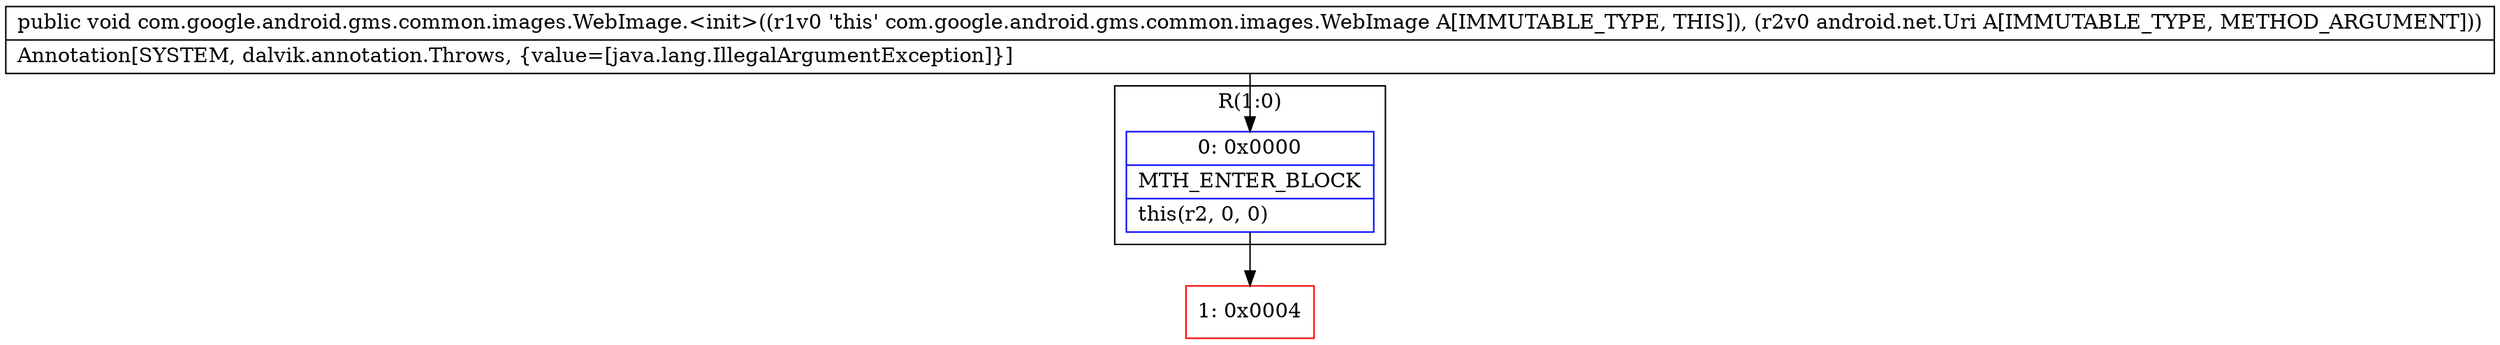 digraph "CFG forcom.google.android.gms.common.images.WebImage.\<init\>(Landroid\/net\/Uri;)V" {
subgraph cluster_Region_1095967349 {
label = "R(1:0)";
node [shape=record,color=blue];
Node_0 [shape=record,label="{0\:\ 0x0000|MTH_ENTER_BLOCK\l|this(r2, 0, 0)\l}"];
}
Node_1 [shape=record,color=red,label="{1\:\ 0x0004}"];
MethodNode[shape=record,label="{public void com.google.android.gms.common.images.WebImage.\<init\>((r1v0 'this' com.google.android.gms.common.images.WebImage A[IMMUTABLE_TYPE, THIS]), (r2v0 android.net.Uri A[IMMUTABLE_TYPE, METHOD_ARGUMENT]))  | Annotation[SYSTEM, dalvik.annotation.Throws, \{value=[java.lang.IllegalArgumentException]\}]\l}"];
MethodNode -> Node_0;
Node_0 -> Node_1;
}

